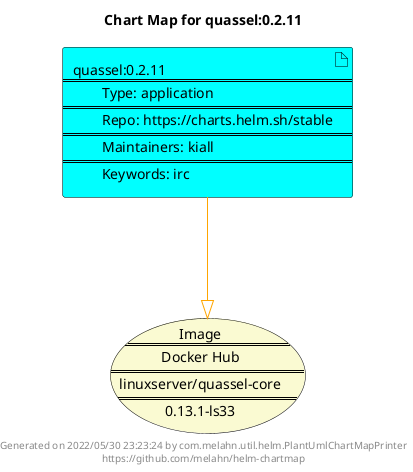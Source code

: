 @startuml
skinparam linetype ortho
skinparam backgroundColor white
skinparam usecaseBorderColor black
skinparam usecaseArrowColor LightSlateGray
skinparam artifactBorderColor black
skinparam artifactArrowColor LightSlateGray

title Chart Map for quassel:0.2.11

'There is one referenced Helm Chart
artifact "quassel:0.2.11\n====\n\tType: application\n====\n\tRepo: https://charts.helm.sh/stable\n====\n\tMaintainers: kiall\n====\n\tKeywords: irc" as quassel_0_2_11 #Cyan

'There is one referenced Docker Image
usecase "Image\n====\nDocker Hub\n====\nlinuxserver/quassel-core\n====\n0.13.1-ls33" as linuxserver_quassel_core_0_13_1_ls33 #LightGoldenRodYellow

'Chart Dependencies
quassel_0_2_11--[#orange]-|>linuxserver_quassel_core_0_13_1_ls33

center footer Generated on 2022/05/30 23:23:24 by com.melahn.util.helm.PlantUmlChartMapPrinter\nhttps://github.com/melahn/helm-chartmap
@enduml
